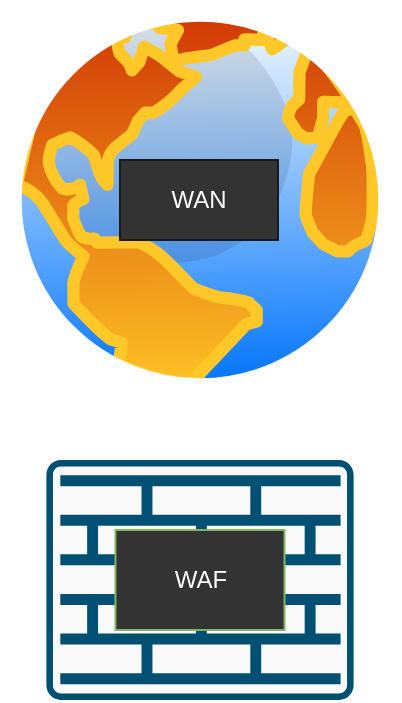 <mxfile version="24.5.4" type="github">
  <diagram name="Pagina-1" id="3W4L14M-POliAq9xksL8">
    <mxGraphModel dx="1306" dy="1926" grid="1" gridSize="10" guides="1" tooltips="1" connect="1" arrows="1" fold="1" page="1" pageScale="1" pageWidth="827" pageHeight="1169" math="0" shadow="0">
      <root>
        <mxCell id="0" />
        <mxCell id="1" parent="0" />
        <mxCell id="FKNjrVZzh4Au7X5KK56g-1" value="" style="image;aspect=fixed;perimeter=ellipsePerimeter;html=1;align=center;shadow=0;dashed=0;spacingTop=3;image=img/lib/active_directory/internet_globe.svg;" vertex="1" parent="1">
          <mxGeometry x="314" y="-160" width="200" height="200" as="geometry" />
        </mxCell>
        <mxCell id="FKNjrVZzh4Au7X5KK56g-2" value="&lt;font color=&quot;#ffffff&quot;&gt;WAN&lt;/font&gt;" style="text;align=center;html=1;verticalAlign=middle;whiteSpace=wrap;rounded=0;fillColor=#333333;strokeColor=#1A1A1A;gradientColor=none;" vertex="1" parent="1">
          <mxGeometry x="374" y="-80" width="79" height="40" as="geometry" />
        </mxCell>
        <mxCell id="FKNjrVZzh4Au7X5KK56g-10" value="" style="sketch=0;points=[[0.015,0.015,0],[0.985,0.015,0],[0.985,0.985,0],[0.015,0.985,0],[0.25,0,0],[0.5,0,0],[0.75,0,0],[1,0.25,0],[1,0.5,0],[1,0.75,0],[0.75,1,0],[0.5,1,0],[0.25,1,0],[0,0.75,0],[0,0.5,0],[0,0.25,0]];verticalLabelPosition=bottom;html=1;verticalAlign=top;aspect=fixed;align=center;pointerEvents=1;shape=mxgraph.cisco19.rect;prIcon=firewall;fillColor=#FAFAFA;strokeColor=#005073;" vertex="1" parent="1">
          <mxGeometry x="337.2" y="70" width="153.6" height="120" as="geometry" />
        </mxCell>
        <mxCell id="FKNjrVZzh4Au7X5KK56g-11" value="&lt;font color=&quot;#ffffff&quot;&gt;WAF&lt;/font&gt;" style="text;strokeColor=#82b366;align=center;fillColor=#333333;html=1;verticalAlign=middle;whiteSpace=wrap;rounded=0;gradientColor=none;" vertex="1" parent="1">
          <mxGeometry x="371.73" y="105" width="84.53" height="50" as="geometry" />
        </mxCell>
      </root>
    </mxGraphModel>
  </diagram>
</mxfile>
